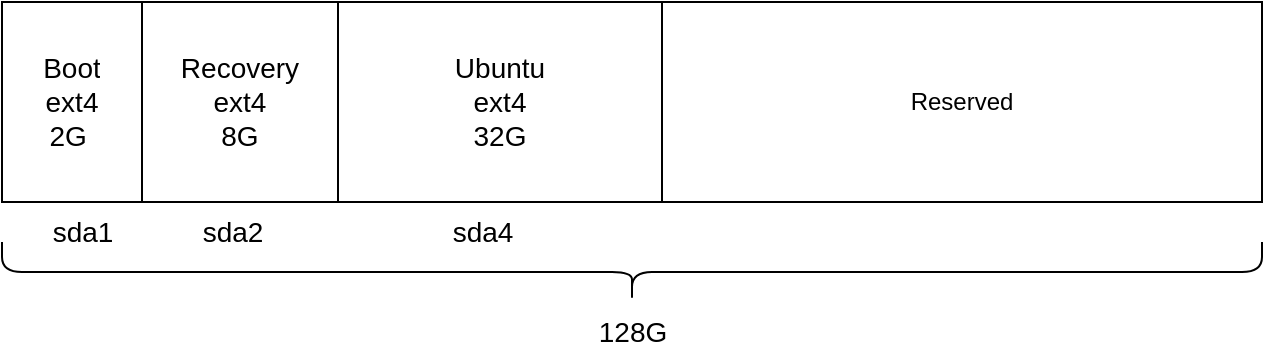 <mxfile version="20.4.0" type="github">
  <diagram id="cQNVfGwLOW3ax-EHV-Wc" name="第 1 页">
    <mxGraphModel dx="1094" dy="615" grid="1" gridSize="10" guides="1" tooltips="1" connect="1" arrows="1" fold="1" page="1" pageScale="1" pageWidth="827" pageHeight="1169" math="0" shadow="0">
      <root>
        <mxCell id="0" />
        <mxCell id="1" parent="0" />
        <mxCell id="270qJeoX-v2LyYJ6Q_qA-11" value="" style="shape=table;startSize=0;container=1;collapsible=0;childLayout=tableLayout;" parent="1" vertex="1">
          <mxGeometry x="120" y="420" width="630" height="100" as="geometry" />
        </mxCell>
        <mxCell id="270qJeoX-v2LyYJ6Q_qA-12" value="" style="shape=tableRow;horizontal=0;startSize=0;swimlaneHead=0;swimlaneBody=0;top=0;left=0;bottom=0;right=0;collapsible=0;dropTarget=0;fillColor=none;points=[[0,0.5],[1,0.5]];portConstraint=eastwest;" parent="270qJeoX-v2LyYJ6Q_qA-11" vertex="1">
          <mxGeometry width="630" height="100" as="geometry" />
        </mxCell>
        <mxCell id="270qJeoX-v2LyYJ6Q_qA-13" value="&lt;font style=&quot;font-size: 14px;&quot;&gt;Boot&lt;br&gt;ext4&lt;br&gt;2G&amp;nbsp;&lt;/font&gt;" style="shape=partialRectangle;html=1;whiteSpace=wrap;connectable=0;overflow=hidden;fillColor=none;top=0;left=0;bottom=0;right=0;pointerEvents=1;" parent="270qJeoX-v2LyYJ6Q_qA-12" vertex="1">
          <mxGeometry width="70" height="100" as="geometry">
            <mxRectangle width="70" height="100" as="alternateBounds" />
          </mxGeometry>
        </mxCell>
        <mxCell id="uKTRPvjcy5KFYy5tf6G9-2" value="&lt;font style=&quot;font-size: 14px;&quot;&gt;Recovery&lt;br&gt;ext4&lt;br&gt;8G&lt;/font&gt;" style="shape=partialRectangle;html=1;whiteSpace=wrap;connectable=0;overflow=hidden;fillColor=none;top=0;left=0;bottom=0;right=0;pointerEvents=1;" vertex="1" parent="270qJeoX-v2LyYJ6Q_qA-12">
          <mxGeometry x="70" width="98" height="100" as="geometry">
            <mxRectangle width="98" height="100" as="alternateBounds" />
          </mxGeometry>
        </mxCell>
        <mxCell id="uKTRPvjcy5KFYy5tf6G9-4" value="&lt;font style=&quot;font-size: 14px;&quot;&gt;Ubuntu&lt;br&gt;ext4&lt;br&gt;32G&lt;/font&gt;" style="shape=partialRectangle;html=1;whiteSpace=wrap;connectable=0;overflow=hidden;fillColor=none;top=0;left=0;bottom=0;right=0;pointerEvents=1;" vertex="1" parent="270qJeoX-v2LyYJ6Q_qA-12">
          <mxGeometry x="168" width="162" height="100" as="geometry">
            <mxRectangle width="162" height="100" as="alternateBounds" />
          </mxGeometry>
        </mxCell>
        <mxCell id="270qJeoX-v2LyYJ6Q_qA-14" value="Reserved" style="shape=partialRectangle;html=1;whiteSpace=wrap;connectable=0;overflow=hidden;fillColor=none;top=0;left=0;bottom=0;right=0;pointerEvents=1;" parent="270qJeoX-v2LyYJ6Q_qA-12" vertex="1">
          <mxGeometry x="330" width="300" height="100" as="geometry">
            <mxRectangle width="300" height="100" as="alternateBounds" />
          </mxGeometry>
        </mxCell>
        <mxCell id="270qJeoX-v2LyYJ6Q_qA-16" value="sda1" style="text;html=1;align=center;verticalAlign=middle;resizable=0;points=[];autosize=1;strokeColor=none;fillColor=none;fontSize=14;" parent="1" vertex="1">
          <mxGeometry x="135" y="520" width="50" height="30" as="geometry" />
        </mxCell>
        <mxCell id="270qJeoX-v2LyYJ6Q_qA-23" value="" style="shape=curlyBracket;whiteSpace=wrap;html=1;rounded=1;flipH=1;fontSize=14;rotation=90;size=0.5;" parent="1" vertex="1">
          <mxGeometry x="420" y="240" width="30" height="630" as="geometry" />
        </mxCell>
        <mxCell id="270qJeoX-v2LyYJ6Q_qA-24" value="128G" style="text;html=1;align=center;verticalAlign=middle;resizable=0;points=[];autosize=1;strokeColor=none;fillColor=none;fontSize=14;" parent="1" vertex="1">
          <mxGeometry x="405" y="570" width="60" height="30" as="geometry" />
        </mxCell>
        <mxCell id="uKTRPvjcy5KFYy5tf6G9-3" value="sda2" style="text;html=1;align=center;verticalAlign=middle;resizable=0;points=[];autosize=1;strokeColor=none;fillColor=none;fontSize=14;" vertex="1" parent="1">
          <mxGeometry x="210" y="520" width="50" height="30" as="geometry" />
        </mxCell>
        <mxCell id="uKTRPvjcy5KFYy5tf6G9-6" value="sda4" style="text;html=1;align=center;verticalAlign=middle;resizable=0;points=[];autosize=1;strokeColor=none;fillColor=none;fontSize=14;" vertex="1" parent="1">
          <mxGeometry x="335" y="520" width="50" height="30" as="geometry" />
        </mxCell>
      </root>
    </mxGraphModel>
  </diagram>
</mxfile>
